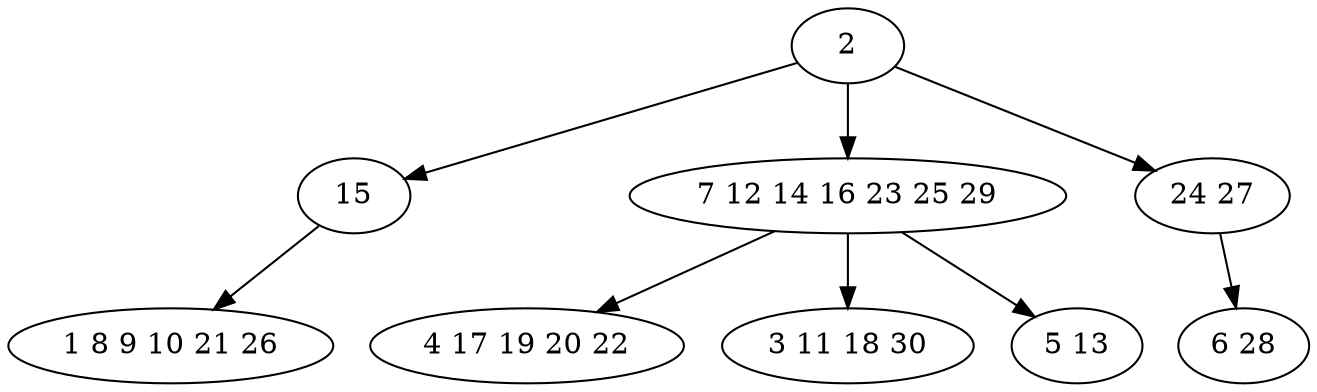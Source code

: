 digraph true_tree {
	"0" -> "1"
	"0" -> "2"
	"0" -> "3"
	"3" -> "4"
	"2" -> "5"
	"1" -> "6"
	"2" -> "7"
	"2" -> "8"
	"0" [label="2"];
	"1" [label="15"];
	"2" [label="7 12 14 16 23 25 29"];
	"3" [label="24 27"];
	"4" [label="6 28"];
	"5" [label="4 17 19 20 22"];
	"6" [label="1 8 9 10 21 26"];
	"7" [label="3 11 18 30"];
	"8" [label="5 13"];
}
